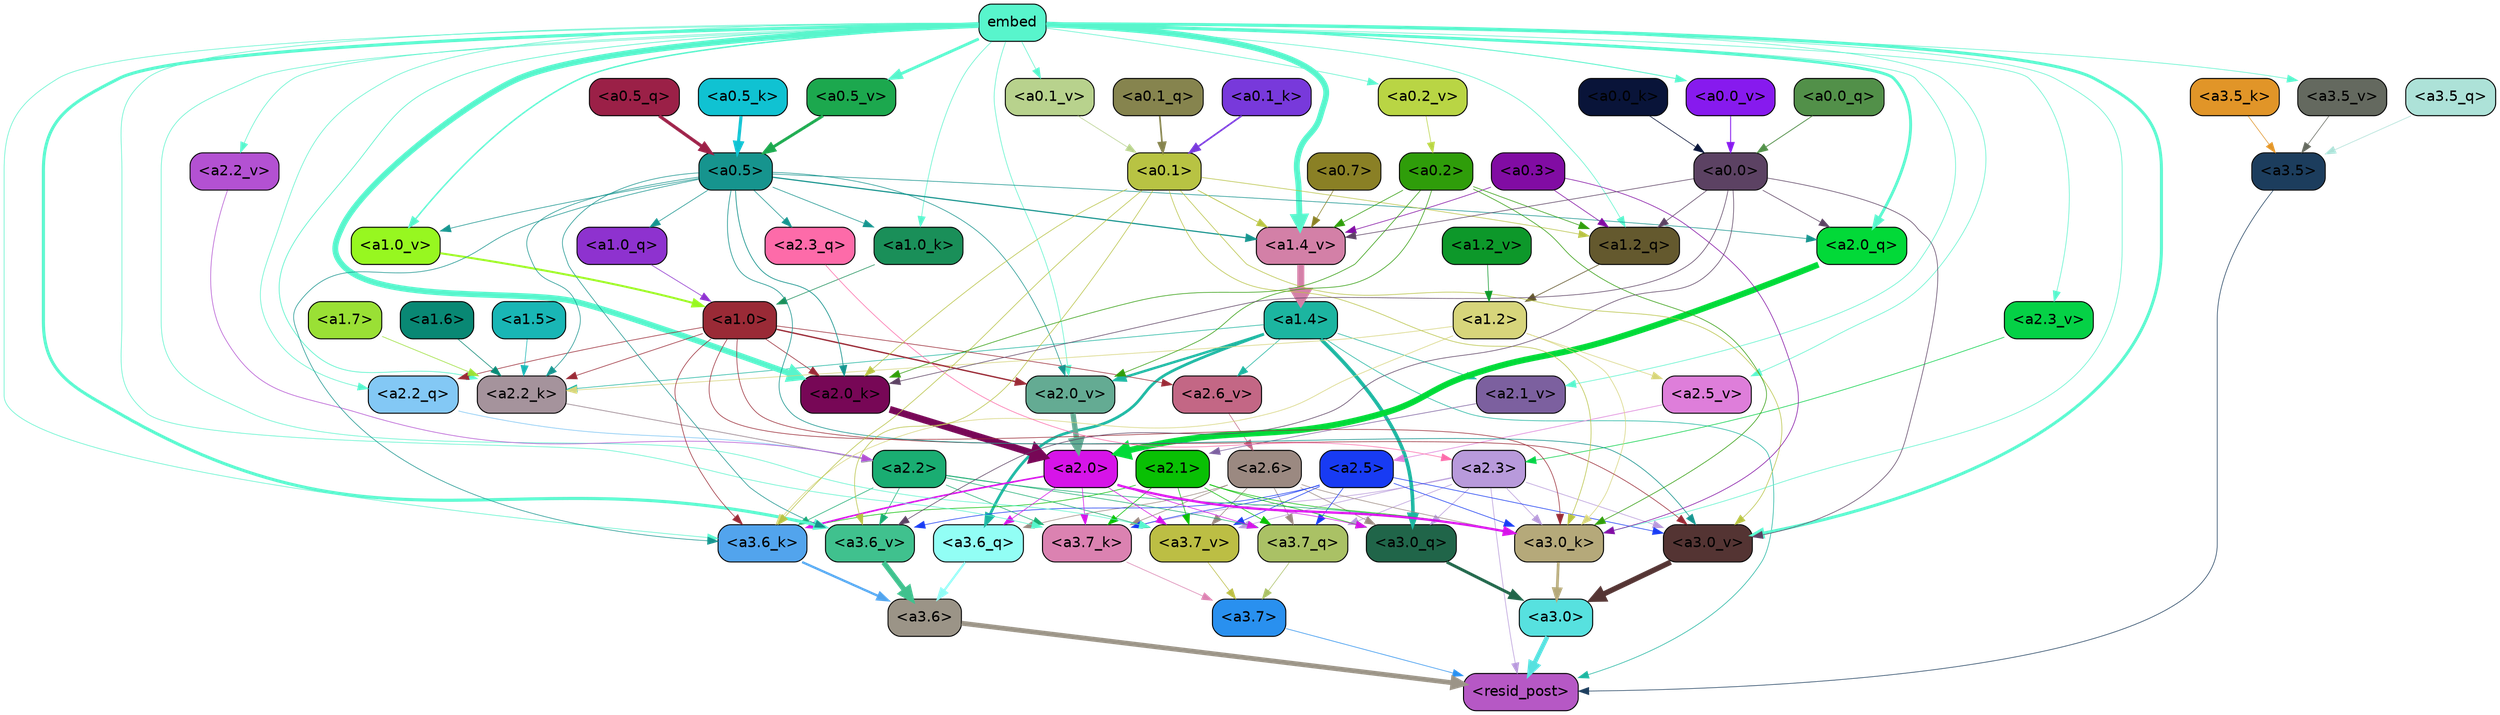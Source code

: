 strict digraph "" {
	graph [bgcolor=transparent,
		layout=dot,
		overlap=false,
		splines=true
	];
	"<a3.7>"	[color=black,
		fillcolor="#2990ef",
		fontname=Helvetica,
		shape=box,
		style="filled, rounded"];
	"<resid_post>"	[color=black,
		fillcolor="#b658c5",
		fontname=Helvetica,
		shape=box,
		style="filled, rounded"];
	"<a3.7>" -> "<resid_post>"	[color="#2990ef",
		penwidth=0.6];
	"<a3.6>"	[color=black,
		fillcolor="#9b9487",
		fontname=Helvetica,
		shape=box,
		style="filled, rounded"];
	"<a3.6>" -> "<resid_post>"	[color="#9b9487",
		penwidth=4.670643210411072];
	"<a3.5>"	[color=black,
		fillcolor="#1c3d5d",
		fontname=Helvetica,
		shape=box,
		style="filled, rounded"];
	"<a3.5>" -> "<resid_post>"	[color="#1c3d5d",
		penwidth=0.6];
	"<a3.0>"	[color=black,
		fillcolor="#57e1df",
		fontname=Helvetica,
		shape=box,
		style="filled, rounded"];
	"<a3.0>" -> "<resid_post>"	[color="#57e1df",
		penwidth=4.246885180473328];
	"<a2.3>"	[color=black,
		fillcolor="#b89adb",
		fontname=Helvetica,
		shape=box,
		style="filled, rounded"];
	"<a2.3>" -> "<resid_post>"	[color="#b89adb",
		penwidth=0.6];
	"<a3.7_q>"	[color=black,
		fillcolor="#aac165",
		fontname=Helvetica,
		shape=box,
		style="filled, rounded"];
	"<a2.3>" -> "<a3.7_q>"	[color="#b89adb",
		penwidth=0.6];
	"<a3.0_q>"	[color=black,
		fillcolor="#206549",
		fontname=Helvetica,
		shape=box,
		style="filled, rounded"];
	"<a2.3>" -> "<a3.0_q>"	[color="#b89adb",
		penwidth=0.6];
	"<a3.7_k>"	[color=black,
		fillcolor="#db82b1",
		fontname=Helvetica,
		shape=box,
		style="filled, rounded"];
	"<a2.3>" -> "<a3.7_k>"	[color="#b89adb",
		penwidth=0.6];
	"<a3.0_k>"	[color=black,
		fillcolor="#b5a97a",
		fontname=Helvetica,
		shape=box,
		style="filled, rounded"];
	"<a2.3>" -> "<a3.0_k>"	[color="#b89adb",
		penwidth=0.6];
	"<a3.7_v>"	[color=black,
		fillcolor="#bcbe44",
		fontname=Helvetica,
		shape=box,
		style="filled, rounded"];
	"<a2.3>" -> "<a3.7_v>"	[color="#b89adb",
		penwidth=0.6];
	"<a3.0_v>"	[color=black,
		fillcolor="#543433",
		fontname=Helvetica,
		shape=box,
		style="filled, rounded"];
	"<a2.3>" -> "<a3.0_v>"	[color="#b89adb",
		penwidth=0.6];
	"<a1.4>"	[color=black,
		fillcolor="#1cb5a0",
		fontname=Helvetica,
		shape=box,
		style="filled, rounded"];
	"<a1.4>" -> "<resid_post>"	[color="#1cb5a0",
		penwidth=0.6];
	"<a3.6_q>"	[color=black,
		fillcolor="#92fef5",
		fontname=Helvetica,
		shape=box,
		style="filled, rounded"];
	"<a1.4>" -> "<a3.6_q>"	[color="#1cb5a0",
		penwidth=2.6487714648246765];
	"<a1.4>" -> "<a3.0_q>"	[color="#1cb5a0",
		penwidth=3.477886103093624];
	"<a2.2_k>"	[color=black,
		fillcolor="#a5939c",
		fontname=Helvetica,
		shape=box,
		style="filled, rounded"];
	"<a1.4>" -> "<a2.2_k>"	[color="#1cb5a0",
		penwidth=0.6];
	"<a2.6_v>"	[color=black,
		fillcolor="#c36785",
		fontname=Helvetica,
		shape=box,
		style="filled, rounded"];
	"<a1.4>" -> "<a2.6_v>"	[color="#1cb5a0",
		penwidth=0.6];
	"<a2.1_v>"	[color=black,
		fillcolor="#7c609f",
		fontname=Helvetica,
		shape=box,
		style="filled, rounded"];
	"<a1.4>" -> "<a2.1_v>"	[color="#1cb5a0",
		penwidth=0.6];
	"<a2.0_v>"	[color=black,
		fillcolor="#64ab93",
		fontname=Helvetica,
		shape=box,
		style="filled, rounded"];
	"<a1.4>" -> "<a2.0_v>"	[color="#1cb5a0",
		penwidth=2.3358620405197144];
	"<a3.7_q>" -> "<a3.7>"	[color="#aac165",
		penwidth=0.6];
	"<a3.6_q>" -> "<a3.6>"	[color="#92fef5",
		penwidth=2.03758105635643];
	"<a3.5_q>"	[color=black,
		fillcolor="#ade2d8",
		fontname=Helvetica,
		shape=box,
		style="filled, rounded"];
	"<a3.5_q>" -> "<a3.5>"	[color="#ade2d8",
		penwidth=0.6];
	"<a3.0_q>" -> "<a3.0>"	[color="#206549",
		penwidth=2.8638100624084473];
	"<a3.7_k>" -> "<a3.7>"	[color="#db82b1",
		penwidth=0.6];
	"<a3.6_k>"	[color=black,
		fillcolor="#52a4ed",
		fontname=Helvetica,
		shape=box,
		style="filled, rounded"];
	"<a3.6_k>" -> "<a3.6>"	[color="#52a4ed",
		penwidth=2.174198240041733];
	"<a3.5_k>"	[color=black,
		fillcolor="#e19528",
		fontname=Helvetica,
		shape=box,
		style="filled, rounded"];
	"<a3.5_k>" -> "<a3.5>"	[color="#e19528",
		penwidth=0.6];
	"<a3.0_k>" -> "<a3.0>"	[color="#b5a97a",
		penwidth=2.6274144649505615];
	"<a3.7_v>" -> "<a3.7>"	[color="#bcbe44",
		penwidth=0.6];
	"<a3.6_v>"	[color=black,
		fillcolor="#40c18e",
		fontname=Helvetica,
		shape=box,
		style="filled, rounded"];
	"<a3.6_v>" -> "<a3.6>"	[color="#40c18e",
		penwidth=5.002329230308533];
	"<a3.5_v>"	[color=black,
		fillcolor="#64695f",
		fontname=Helvetica,
		shape=box,
		style="filled, rounded"];
	"<a3.5_v>" -> "<a3.5>"	[color="#64695f",
		penwidth=0.6];
	"<a3.0_v>" -> "<a3.0>"	[color="#543433",
		penwidth=5.188832879066467];
	"<a2.6>"	[color=black,
		fillcolor="#9b8981",
		fontname=Helvetica,
		shape=box,
		style="filled, rounded"];
	"<a2.6>" -> "<a3.7_q>"	[color="#9b8981",
		penwidth=0.6];
	"<a2.6>" -> "<a3.6_q>"	[color="#9b8981",
		penwidth=0.6];
	"<a2.6>" -> "<a3.0_q>"	[color="#9b8981",
		penwidth=0.6];
	"<a2.6>" -> "<a3.7_k>"	[color="#9b8981",
		penwidth=0.6];
	"<a2.6>" -> "<a3.0_k>"	[color="#9b8981",
		penwidth=0.6];
	"<a2.6>" -> "<a3.7_v>"	[color="#9b8981",
		penwidth=0.6];
	"<a2.5>"	[color=black,
		fillcolor="#183bf3",
		fontname=Helvetica,
		shape=box,
		style="filled, rounded"];
	"<a2.5>" -> "<a3.7_q>"	[color="#183bf3",
		penwidth=0.6];
	"<a2.5>" -> "<a3.7_k>"	[color="#183bf3",
		penwidth=0.6];
	"<a2.5>" -> "<a3.0_k>"	[color="#183bf3",
		penwidth=0.6];
	"<a2.5>" -> "<a3.7_v>"	[color="#183bf3",
		penwidth=0.6];
	"<a2.5>" -> "<a3.6_v>"	[color="#183bf3",
		penwidth=0.6];
	"<a2.5>" -> "<a3.0_v>"	[color="#183bf3",
		penwidth=0.6];
	"<a2.2>"	[color=black,
		fillcolor="#1aad72",
		fontname=Helvetica,
		shape=box,
		style="filled, rounded"];
	"<a2.2>" -> "<a3.7_q>"	[color="#1aad72",
		penwidth=0.6];
	"<a2.2>" -> "<a3.7_k>"	[color="#1aad72",
		penwidth=0.6];
	"<a2.2>" -> "<a3.6_k>"	[color="#1aad72",
		penwidth=0.6];
	"<a2.2>" -> "<a3.0_k>"	[color="#1aad72",
		penwidth=0.6];
	"<a2.2>" -> "<a3.7_v>"	[color="#1aad72",
		penwidth=0.6];
	"<a2.2>" -> "<a3.6_v>"	[color="#1aad72",
		penwidth=0.6];
	"<a2.1>"	[color=black,
		fillcolor="#09c004",
		fontname=Helvetica,
		shape=box,
		style="filled, rounded"];
	"<a2.1>" -> "<a3.7_q>"	[color="#09c004",
		penwidth=0.6];
	"<a2.1>" -> "<a3.0_q>"	[color="#09c004",
		penwidth=0.6];
	"<a2.1>" -> "<a3.7_k>"	[color="#09c004",
		penwidth=0.6];
	"<a2.1>" -> "<a3.6_k>"	[color="#09c004",
		penwidth=0.6];
	"<a2.1>" -> "<a3.0_k>"	[color="#09c004",
		penwidth=0.6];
	"<a2.1>" -> "<a3.7_v>"	[color="#09c004",
		penwidth=0.6];
	"<a2.0>"	[color=black,
		fillcolor="#d614e8",
		fontname=Helvetica,
		shape=box,
		style="filled, rounded"];
	"<a2.0>" -> "<a3.7_q>"	[color="#d614e8",
		penwidth=0.6];
	"<a2.0>" -> "<a3.6_q>"	[color="#d614e8",
		penwidth=0.6];
	"<a2.0>" -> "<a3.0_q>"	[color="#d614e8",
		penwidth=0.6];
	"<a2.0>" -> "<a3.7_k>"	[color="#d614e8",
		penwidth=0.6];
	"<a2.0>" -> "<a3.6_k>"	[color="#d614e8",
		penwidth=1.5417278409004211];
	"<a2.0>" -> "<a3.0_k>"	[color="#d614e8",
		penwidth=2.23091459274292];
	"<a2.0>" -> "<a3.7_v>"	[color="#d614e8",
		penwidth=0.6];
	embed	[color=black,
		fillcolor="#58f5cc",
		fontname=Helvetica,
		shape=box,
		style="filled, rounded"];
	embed -> "<a3.7_k>"	[color="#58f5cc",
		penwidth=0.6];
	embed -> "<a3.6_k>"	[color="#58f5cc",
		penwidth=0.6];
	embed -> "<a3.0_k>"	[color="#58f5cc",
		penwidth=0.6];
	embed -> "<a3.7_v>"	[color="#58f5cc",
		penwidth=0.6];
	embed -> "<a3.6_v>"	[color="#58f5cc",
		penwidth=2.9511587619781494];
	embed -> "<a3.5_v>"	[color="#58f5cc",
		penwidth=0.6];
	embed -> "<a3.0_v>"	[color="#58f5cc",
		penwidth=2.8577730655670166];
	"<a2.2_q>"	[color=black,
		fillcolor="#83c8f5",
		fontname=Helvetica,
		shape=box,
		style="filled, rounded"];
	embed -> "<a2.2_q>"	[color="#58f5cc",
		penwidth=0.6];
	"<a2.0_q>"	[color=black,
		fillcolor="#02d938",
		fontname=Helvetica,
		shape=box,
		style="filled, rounded"];
	embed -> "<a2.0_q>"	[color="#58f5cc",
		penwidth=2.7340729534626007];
	embed -> "<a2.2_k>"	[color="#58f5cc",
		penwidth=0.69573974609375];
	"<a2.0_k>"	[color=black,
		fillcolor="#770756",
		fontname=Helvetica,
		shape=box,
		style="filled, rounded"];
	embed -> "<a2.0_k>"	[color="#58f5cc",
		penwidth=5.629883050918579];
	"<a2.5_v>"	[color=black,
		fillcolor="#de7eda",
		fontname=Helvetica,
		shape=box,
		style="filled, rounded"];
	embed -> "<a2.5_v>"	[color="#58f5cc",
		penwidth=0.6];
	"<a2.3_v>"	[color=black,
		fillcolor="#05d146",
		fontname=Helvetica,
		shape=box,
		style="filled, rounded"];
	embed -> "<a2.3_v>"	[color="#58f5cc",
		penwidth=0.6];
	"<a2.2_v>"	[color=black,
		fillcolor="#b351d2",
		fontname=Helvetica,
		shape=box,
		style="filled, rounded"];
	embed -> "<a2.2_v>"	[color="#58f5cc",
		penwidth=0.6];
	embed -> "<a2.1_v>"	[color="#58f5cc",
		penwidth=0.6];
	embed -> "<a2.0_v>"	[color="#58f5cc",
		penwidth=0.6];
	"<a1.2_q>"	[color=black,
		fillcolor="#64592e",
		fontname=Helvetica,
		shape=box,
		style="filled, rounded"];
	embed -> "<a1.2_q>"	[color="#58f5cc",
		penwidth=0.6];
	"<a1.0_k>"	[color=black,
		fillcolor="#1a8f59",
		fontname=Helvetica,
		shape=box,
		style="filled, rounded"];
	embed -> "<a1.0_k>"	[color="#58f5cc",
		penwidth=0.6];
	"<a1.4_v>"	[color=black,
		fillcolor="#d380a7",
		fontname=Helvetica,
		shape=box,
		style="filled, rounded"];
	embed -> "<a1.4_v>"	[color="#58f5cc",
		penwidth=5.6260271072387695];
	"<a1.0_v>"	[color=black,
		fillcolor="#97f720",
		fontname=Helvetica,
		shape=box,
		style="filled, rounded"];
	embed -> "<a1.0_v>"	[color="#58f5cc",
		penwidth=1.3646823167800903];
	"<a0.5_v>"	[color=black,
		fillcolor="#1ca84e",
		fontname=Helvetica,
		shape=box,
		style="filled, rounded"];
	embed -> "<a0.5_v>"	[color="#58f5cc",
		penwidth=2.755969077348709];
	"<a0.2_v>"	[color=black,
		fillcolor="#b9d544",
		fontname=Helvetica,
		shape=box,
		style="filled, rounded"];
	embed -> "<a0.2_v>"	[color="#58f5cc",
		penwidth=0.6];
	"<a0.1_v>"	[color=black,
		fillcolor="#b8d28d",
		fontname=Helvetica,
		shape=box,
		style="filled, rounded"];
	embed -> "<a0.1_v>"	[color="#58f5cc",
		penwidth=0.6];
	"<a0.0_v>"	[color=black,
		fillcolor="#871aee",
		fontname=Helvetica,
		shape=box,
		style="filled, rounded"];
	embed -> "<a0.0_v>"	[color="#58f5cc",
		penwidth=0.8692417144775391];
	"<a1.2>"	[color=black,
		fillcolor="#d7d57b",
		fontname=Helvetica,
		shape=box,
		style="filled, rounded"];
	"<a1.2>" -> "<a3.6_k>"	[color="#d7d57b",
		penwidth=0.6];
	"<a1.2>" -> "<a3.0_k>"	[color="#d7d57b",
		penwidth=0.6];
	"<a1.2>" -> "<a2.2_k>"	[color="#d7d57b",
		penwidth=0.6];
	"<a1.2>" -> "<a2.5_v>"	[color="#d7d57b",
		penwidth=0.6];
	"<a1.0>"	[color=black,
		fillcolor="#9a2a36",
		fontname=Helvetica,
		shape=box,
		style="filled, rounded"];
	"<a1.0>" -> "<a3.6_k>"	[color="#9a2a36",
		penwidth=0.6];
	"<a1.0>" -> "<a3.0_k>"	[color="#9a2a36",
		penwidth=0.6];
	"<a1.0>" -> "<a3.0_v>"	[color="#9a2a36",
		penwidth=0.6];
	"<a1.0>" -> "<a2.2_q>"	[color="#9a2a36",
		penwidth=0.6];
	"<a1.0>" -> "<a2.2_k>"	[color="#9a2a36",
		penwidth=0.6];
	"<a1.0>" -> "<a2.0_k>"	[color="#9a2a36",
		penwidth=0.6];
	"<a1.0>" -> "<a2.6_v>"	[color="#9a2a36",
		penwidth=0.6];
	"<a1.0>" -> "<a2.0_v>"	[color="#9a2a36",
		penwidth=1.3103609085083008];
	"<a0.5>"	[color=black,
		fillcolor="#16948e",
		fontname=Helvetica,
		shape=box,
		style="filled, rounded"];
	"<a0.5>" -> "<a3.6_k>"	[color="#16948e",
		penwidth=0.6];
	"<a0.5>" -> "<a3.6_v>"	[color="#16948e",
		penwidth=0.6];
	"<a0.5>" -> "<a3.0_v>"	[color="#16948e",
		penwidth=0.6446345448493958];
	"<a2.3_q>"	[color=black,
		fillcolor="#fd6ba9",
		fontname=Helvetica,
		shape=box,
		style="filled, rounded"];
	"<a0.5>" -> "<a2.3_q>"	[color="#16948e",
		penwidth=0.6];
	"<a0.5>" -> "<a2.0_q>"	[color="#16948e",
		penwidth=0.6];
	"<a0.5>" -> "<a2.2_k>"	[color="#16948e",
		penwidth=0.6];
	"<a0.5>" -> "<a2.0_k>"	[color="#16948e",
		penwidth=0.7065601348876953];
	"<a0.5>" -> "<a2.0_v>"	[color="#16948e",
		penwidth=0.6];
	"<a1.0_q>"	[color=black,
		fillcolor="#8e32cf",
		fontname=Helvetica,
		shape=box,
		style="filled, rounded"];
	"<a0.5>" -> "<a1.0_q>"	[color="#16948e",
		penwidth=0.6];
	"<a0.5>" -> "<a1.0_k>"	[color="#16948e",
		penwidth=0.6];
	"<a0.5>" -> "<a1.4_v>"	[color="#16948e",
		penwidth=1.1228110790252686];
	"<a0.5>" -> "<a1.0_v>"	[color="#16948e",
		penwidth=0.6];
	"<a0.1>"	[color=black,
		fillcolor="#b8c343",
		fontname=Helvetica,
		shape=box,
		style="filled, rounded"];
	"<a0.1>" -> "<a3.6_k>"	[color="#b8c343",
		penwidth=0.6];
	"<a0.1>" -> "<a3.0_k>"	[color="#b8c343",
		penwidth=0.6];
	"<a0.1>" -> "<a3.6_v>"	[color="#b8c343",
		penwidth=0.6];
	"<a0.1>" -> "<a3.0_v>"	[color="#b8c343",
		penwidth=0.6];
	"<a0.1>" -> "<a2.0_k>"	[color="#b8c343",
		penwidth=0.6];
	"<a0.1>" -> "<a1.2_q>"	[color="#b8c343",
		penwidth=0.6];
	"<a0.1>" -> "<a1.4_v>"	[color="#b8c343",
		penwidth=0.7182521820068359];
	"<a0.3>"	[color=black,
		fillcolor="#810ca3",
		fontname=Helvetica,
		shape=box,
		style="filled, rounded"];
	"<a0.3>" -> "<a3.0_k>"	[color="#810ca3",
		penwidth=0.6];
	"<a0.3>" -> "<a1.2_q>"	[color="#810ca3",
		penwidth=0.6];
	"<a0.3>" -> "<a1.4_v>"	[color="#810ca3",
		penwidth=0.6];
	"<a0.2>"	[color=black,
		fillcolor="#2f9d0a",
		fontname=Helvetica,
		shape=box,
		style="filled, rounded"];
	"<a0.2>" -> "<a3.0_k>"	[color="#2f9d0a",
		penwidth=0.6];
	"<a0.2>" -> "<a2.0_k>"	[color="#2f9d0a",
		penwidth=0.6];
	"<a0.2>" -> "<a2.0_v>"	[color="#2f9d0a",
		penwidth=0.6];
	"<a0.2>" -> "<a1.2_q>"	[color="#2f9d0a",
		penwidth=0.6];
	"<a0.2>" -> "<a1.4_v>"	[color="#2f9d0a",
		penwidth=0.6];
	"<a0.0>"	[color=black,
		fillcolor="#5c4263",
		fontname=Helvetica,
		shape=box,
		style="filled, rounded"];
	"<a0.0>" -> "<a3.6_v>"	[color="#5c4263",
		penwidth=0.6];
	"<a0.0>" -> "<a3.0_v>"	[color="#5c4263",
		penwidth=0.6];
	"<a0.0>" -> "<a2.0_q>"	[color="#5c4263",
		penwidth=0.6];
	"<a0.0>" -> "<a2.0_k>"	[color="#5c4263",
		penwidth=0.6];
	"<a0.0>" -> "<a1.2_q>"	[color="#5c4263",
		penwidth=0.6];
	"<a0.0>" -> "<a1.4_v>"	[color="#5c4263",
		penwidth=0.6];
	"<a2.3_q>" -> "<a2.3>"	[color="#fd6ba9",
		penwidth=0.6];
	"<a2.2_q>" -> "<a2.2>"	[color="#83c8f5",
		penwidth=0.6407594680786133];
	"<a2.0_q>" -> "<a2.0>"	[color="#02d938",
		penwidth=5.885338068008423];
	"<a2.2_k>" -> "<a2.2>"	[color="#a5939c",
		penwidth=0.7811911106109619];
	"<a2.0_k>" -> "<a2.0>"	[color="#770756",
		penwidth=6.657835483551025];
	"<a2.6_v>" -> "<a2.6>"	[color="#c36785",
		penwidth=0.6];
	"<a2.5_v>" -> "<a2.5>"	[color="#de7eda",
		penwidth=0.6];
	"<a2.3_v>" -> "<a2.3>"	[color="#05d146",
		penwidth=0.6];
	"<a2.2_v>" -> "<a2.2>"	[color="#b351d2",
		penwidth=0.6];
	"<a2.1_v>" -> "<a2.1>"	[color="#7c609f",
		penwidth=0.6];
	"<a2.0_v>" -> "<a2.0>"	[color="#64ab93",
		penwidth=5.070239782333374];
	"<a1.7>"	[color=black,
		fillcolor="#9ae035",
		fontname=Helvetica,
		shape=box,
		style="filled, rounded"];
	"<a1.7>" -> "<a2.2_k>"	[color="#9ae035",
		penwidth=0.6];
	"<a1.6>"	[color=black,
		fillcolor="#098874",
		fontname=Helvetica,
		shape=box,
		style="filled, rounded"];
	"<a1.6>" -> "<a2.2_k>"	[color="#098874",
		penwidth=0.6];
	"<a1.5>"	[color=black,
		fillcolor="#19b6b5",
		fontname=Helvetica,
		shape=box,
		style="filled, rounded"];
	"<a1.5>" -> "<a2.2_k>"	[color="#19b6b5",
		penwidth=0.6];
	"<a1.2_q>" -> "<a1.2>"	[color="#64592e",
		penwidth=0.6509807109832764];
	"<a1.0_q>" -> "<a1.0>"	[color="#8e32cf",
		penwidth=0.6];
	"<a1.0_k>" -> "<a1.0>"	[color="#1a8f59",
		penwidth=0.6];
	"<a1.4_v>" -> "<a1.4>"	[color="#d380a7",
		penwidth=6.8020641803741455];
	"<a1.2_v>"	[color=black,
		fillcolor="#0d982a",
		fontname=Helvetica,
		shape=box,
		style="filled, rounded"];
	"<a1.2_v>" -> "<a1.2>"	[color="#0d982a",
		penwidth=0.6];
	"<a1.0_v>" -> "<a1.0>"	[color="#97f720",
		penwidth=1.9194684028625488];
	"<a0.7>"	[color=black,
		fillcolor="#8a8025",
		fontname=Helvetica,
		shape=box,
		style="filled, rounded"];
	"<a0.7>" -> "<a1.4_v>"	[color="#8a8025",
		penwidth=0.6];
	"<a0.5_q>"	[color=black,
		fillcolor="#9b2047",
		fontname=Helvetica,
		shape=box,
		style="filled, rounded"];
	"<a0.5_q>" -> "<a0.5>"	[color="#9b2047",
		penwidth=3.1389458179473877];
	"<a0.1_q>"	[color=black,
		fillcolor="#86844e",
		fontname=Helvetica,
		shape=box,
		style="filled, rounded"];
	"<a0.1_q>" -> "<a0.1>"	[color="#86844e",
		penwidth=1.6300894021987915];
	"<a0.0_q>"	[color=black,
		fillcolor="#529049",
		fontname=Helvetica,
		shape=box,
		style="filled, rounded"];
	"<a0.0_q>" -> "<a0.0>"	[color="#529049",
		penwidth=0.7752697467803955];
	"<a0.5_k>"	[color=black,
		fillcolor="#10c2d2",
		fontname=Helvetica,
		shape=box,
		style="filled, rounded"];
	"<a0.5_k>" -> "<a0.5>"	[color="#10c2d2",
		penwidth=3.0673399455845356];
	"<a0.1_k>"	[color=black,
		fillcolor="#7839db",
		fontname=Helvetica,
		shape=box,
		style="filled, rounded"];
	"<a0.1_k>" -> "<a0.1>"	[color="#7839db",
		penwidth=1.5990318059921265];
	"<a0.0_k>"	[color=black,
		fillcolor="#091439",
		fontname=Helvetica,
		shape=box,
		style="filled, rounded"];
	"<a0.0_k>" -> "<a0.0>"	[color="#091439",
		penwidth=0.6266229152679443];
	"<a0.5_v>" -> "<a0.5>"	[color="#1ca84e",
		penwidth=2.801039695739746];
	"<a0.2_v>" -> "<a0.2>"	[color="#b9d544",
		penwidth=0.6];
	"<a0.1_v>" -> "<a0.1>"	[color="#b8d28d",
		penwidth=0.6];
	"<a0.0_v>" -> "<a0.0>"	[color="#871aee",
		penwidth=0.8729791641235352];
}
